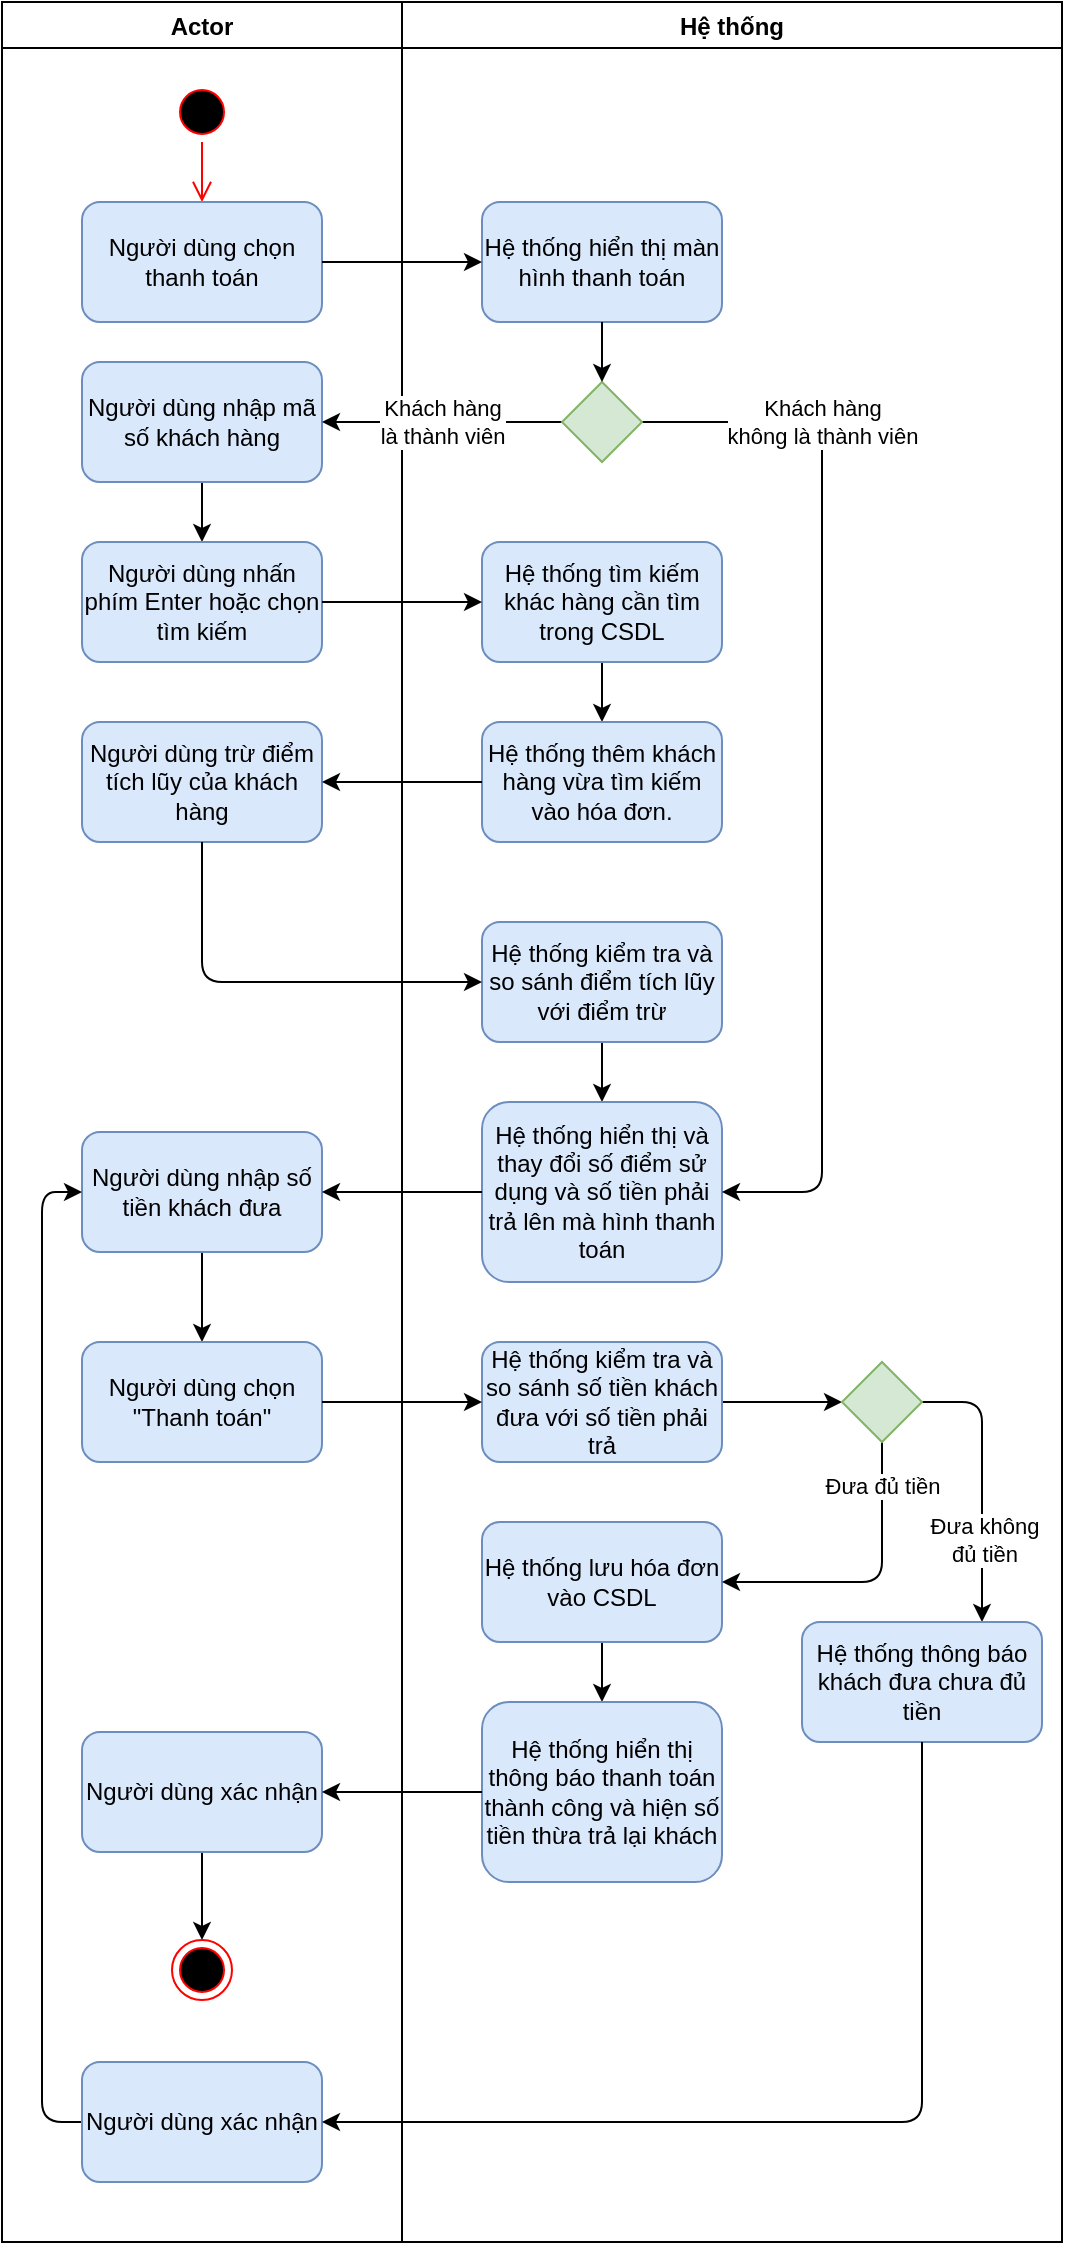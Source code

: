 <mxfile version="13.7.7" type="github">
  <diagram name="Page-1" id="e7e014a7-5840-1c2e-5031-d8a46d1fe8dd">
    <mxGraphModel dx="1673" dy="911" grid="1" gridSize="10" guides="1" tooltips="1" connect="1" arrows="1" fold="1" page="1" pageScale="1" pageWidth="1169" pageHeight="826" background="#ffffff" math="0" shadow="0">
      <root>
        <mxCell id="0" />
        <mxCell id="1" parent="0" />
        <mxCell id="EPgeIt9qa6LPqdc0Em-u-41" value="Actor" style="swimlane;" parent="1" vertex="1">
          <mxGeometry x="480" y="270" width="200" height="1120" as="geometry" />
        </mxCell>
        <mxCell id="EPgeIt9qa6LPqdc0Em-u-43" value="" style="ellipse;html=1;shape=startState;fillColor=#000000;strokeColor=#ff0000;" parent="EPgeIt9qa6LPqdc0Em-u-41" vertex="1">
          <mxGeometry x="85" y="40" width="30" height="30" as="geometry" />
        </mxCell>
        <mxCell id="EPgeIt9qa6LPqdc0Em-u-44" value="" style="edgeStyle=orthogonalEdgeStyle;html=1;verticalAlign=bottom;endArrow=open;endSize=8;strokeColor=#ff0000;" parent="EPgeIt9qa6LPqdc0Em-u-41" source="EPgeIt9qa6LPqdc0Em-u-43" edge="1">
          <mxGeometry relative="1" as="geometry">
            <mxPoint x="100" y="100" as="targetPoint" />
          </mxGeometry>
        </mxCell>
        <mxCell id="EPgeIt9qa6LPqdc0Em-u-45" value="Người dùng chọn thanh toán" style="rounded=1;whiteSpace=wrap;html=1;fillColor=#dae8fc;strokeColor=#6c8ebf;" parent="EPgeIt9qa6LPqdc0Em-u-41" vertex="1">
          <mxGeometry x="40" y="100" width="120" height="60" as="geometry" />
        </mxCell>
        <mxCell id="pZArfBMc74WeiyaJ4J_z-6" style="edgeStyle=orthogonalEdgeStyle;rounded=0;orthogonalLoop=1;jettySize=auto;html=1;exitX=0.5;exitY=1;exitDx=0;exitDy=0;entryX=0.5;entryY=0;entryDx=0;entryDy=0;" edge="1" parent="EPgeIt9qa6LPqdc0Em-u-41" source="EPgeIt9qa6LPqdc0Em-u-47" target="EPgeIt9qa6LPqdc0Em-u-48">
          <mxGeometry relative="1" as="geometry" />
        </mxCell>
        <mxCell id="EPgeIt9qa6LPqdc0Em-u-47" value="Người dùng nhập mã số khách hàng" style="rounded=1;whiteSpace=wrap;html=1;fillColor=#dae8fc;strokeColor=#6c8ebf;" parent="EPgeIt9qa6LPqdc0Em-u-41" vertex="1">
          <mxGeometry x="40" y="180" width="120" height="60" as="geometry" />
        </mxCell>
        <mxCell id="EPgeIt9qa6LPqdc0Em-u-48" value="Người dùng nhấn phím Enter hoặc chọn tìm kiếm" style="rounded=1;whiteSpace=wrap;html=1;fillColor=#dae8fc;strokeColor=#6c8ebf;" parent="EPgeIt9qa6LPqdc0Em-u-41" vertex="1">
          <mxGeometry x="40" y="270" width="120" height="60" as="geometry" />
        </mxCell>
        <mxCell id="EPgeIt9qa6LPqdc0Em-u-51" value="Người dùng trừ điểm tích lũy của khách hàng" style="rounded=1;whiteSpace=wrap;html=1;fillColor=#dae8fc;strokeColor=#6c8ebf;" parent="EPgeIt9qa6LPqdc0Em-u-41" vertex="1">
          <mxGeometry x="40" y="360" width="120" height="60" as="geometry" />
        </mxCell>
        <mxCell id="pZArfBMc74WeiyaJ4J_z-17" style="edgeStyle=orthogonalEdgeStyle;rounded=0;orthogonalLoop=1;jettySize=auto;html=1;exitX=0.5;exitY=1;exitDx=0;exitDy=0;entryX=0.5;entryY=0;entryDx=0;entryDy=0;" edge="1" parent="EPgeIt9qa6LPqdc0Em-u-41" source="pZArfBMc74WeiyaJ4J_z-13" target="pZArfBMc74WeiyaJ4J_z-14">
          <mxGeometry relative="1" as="geometry" />
        </mxCell>
        <mxCell id="pZArfBMc74WeiyaJ4J_z-13" value="Người dùng nhập số tiền khách đưa" style="rounded=1;whiteSpace=wrap;html=1;fillColor=#dae8fc;strokeColor=#6c8ebf;" vertex="1" parent="EPgeIt9qa6LPqdc0Em-u-41">
          <mxGeometry x="40" y="565" width="120" height="60" as="geometry" />
        </mxCell>
        <mxCell id="pZArfBMc74WeiyaJ4J_z-14" value="Người dùng chọn &quot;Thanh toán&quot;" style="rounded=1;whiteSpace=wrap;html=1;fillColor=#dae8fc;strokeColor=#6c8ebf;" vertex="1" parent="EPgeIt9qa6LPqdc0Em-u-41">
          <mxGeometry x="40" y="670" width="120" height="60" as="geometry" />
        </mxCell>
        <mxCell id="pZArfBMc74WeiyaJ4J_z-27" style="edgeStyle=orthogonalEdgeStyle;rounded=0;orthogonalLoop=1;jettySize=auto;html=1;exitX=0.5;exitY=1;exitDx=0;exitDy=0;entryX=0.5;entryY=0;entryDx=0;entryDy=0;" edge="1" parent="EPgeIt9qa6LPqdc0Em-u-41" source="pZArfBMc74WeiyaJ4J_z-24" target="pZArfBMc74WeiyaJ4J_z-26">
          <mxGeometry relative="1" as="geometry" />
        </mxCell>
        <mxCell id="pZArfBMc74WeiyaJ4J_z-24" value="Người dùng xác nhận" style="rounded=1;whiteSpace=wrap;html=1;fillColor=#dae8fc;strokeColor=#6c8ebf;" vertex="1" parent="EPgeIt9qa6LPqdc0Em-u-41">
          <mxGeometry x="40" y="865" width="120" height="60" as="geometry" />
        </mxCell>
        <mxCell id="pZArfBMc74WeiyaJ4J_z-26" value="" style="ellipse;html=1;shape=endState;fillColor=#000000;strokeColor=#ff0000;" vertex="1" parent="EPgeIt9qa6LPqdc0Em-u-41">
          <mxGeometry x="85" y="969" width="30" height="30" as="geometry" />
        </mxCell>
        <mxCell id="pZArfBMc74WeiyaJ4J_z-45" style="edgeStyle=orthogonalEdgeStyle;rounded=1;orthogonalLoop=1;jettySize=auto;html=1;exitX=0;exitY=0.5;exitDx=0;exitDy=0;entryX=0;entryY=0.5;entryDx=0;entryDy=0;" edge="1" parent="EPgeIt9qa6LPqdc0Em-u-41" source="pZArfBMc74WeiyaJ4J_z-43" target="pZArfBMc74WeiyaJ4J_z-13">
          <mxGeometry relative="1" as="geometry" />
        </mxCell>
        <mxCell id="pZArfBMc74WeiyaJ4J_z-43" value="Người dùng xác nhận" style="rounded=1;whiteSpace=wrap;html=1;fillColor=#dae8fc;strokeColor=#6c8ebf;" vertex="1" parent="EPgeIt9qa6LPqdc0Em-u-41">
          <mxGeometry x="40" y="1030" width="120" height="60" as="geometry" />
        </mxCell>
        <mxCell id="EPgeIt9qa6LPqdc0Em-u-42" value="Hệ thống" style="swimlane;" parent="1" vertex="1">
          <mxGeometry x="680" y="270" width="330" height="1120" as="geometry" />
        </mxCell>
        <mxCell id="EPgeIt9qa6LPqdc0Em-u-46" value="Hệ thống hiển thị màn hình thanh toán" style="rounded=1;whiteSpace=wrap;html=1;fillColor=#dae8fc;strokeColor=#6c8ebf;" parent="EPgeIt9qa6LPqdc0Em-u-42" vertex="1">
          <mxGeometry x="40" y="100" width="120" height="60" as="geometry" />
        </mxCell>
        <mxCell id="pZArfBMc74WeiyaJ4J_z-8" style="edgeStyle=orthogonalEdgeStyle;rounded=0;orthogonalLoop=1;jettySize=auto;html=1;exitX=0.5;exitY=1;exitDx=0;exitDy=0;entryX=0.5;entryY=0;entryDx=0;entryDy=0;" edge="1" parent="EPgeIt9qa6LPqdc0Em-u-42" source="EPgeIt9qa6LPqdc0Em-u-49" target="EPgeIt9qa6LPqdc0Em-u-50">
          <mxGeometry relative="1" as="geometry" />
        </mxCell>
        <mxCell id="EPgeIt9qa6LPqdc0Em-u-49" value="Hệ thống tìm kiếm khác hàng cần tìm trong CSDL" style="rounded=1;whiteSpace=wrap;html=1;fillColor=#dae8fc;strokeColor=#6c8ebf;" parent="EPgeIt9qa6LPqdc0Em-u-42" vertex="1">
          <mxGeometry x="40" y="270" width="120" height="60" as="geometry" />
        </mxCell>
        <mxCell id="EPgeIt9qa6LPqdc0Em-u-50" value="Hệ thống thêm khách hàng vừa tìm kiếm vào hóa đơn." style="rounded=1;whiteSpace=wrap;html=1;fillColor=#dae8fc;strokeColor=#6c8ebf;" parent="EPgeIt9qa6LPqdc0Em-u-42" vertex="1">
          <mxGeometry x="40" y="360" width="120" height="60" as="geometry" />
        </mxCell>
        <mxCell id="pZArfBMc74WeiyaJ4J_z-11" style="edgeStyle=orthogonalEdgeStyle;rounded=0;orthogonalLoop=1;jettySize=auto;html=1;exitX=0.5;exitY=1;exitDx=0;exitDy=0;" edge="1" parent="EPgeIt9qa6LPqdc0Em-u-42" source="EPgeIt9qa6LPqdc0Em-u-52" target="pZArfBMc74WeiyaJ4J_z-3">
          <mxGeometry relative="1" as="geometry" />
        </mxCell>
        <mxCell id="EPgeIt9qa6LPqdc0Em-u-52" value="Hệ thống kiểm tra và so sánh điểm tích lũy với điểm trừ" style="rounded=1;whiteSpace=wrap;html=1;fillColor=#dae8fc;strokeColor=#6c8ebf;" parent="EPgeIt9qa6LPqdc0Em-u-42" vertex="1">
          <mxGeometry x="40" y="460" width="120" height="60" as="geometry" />
        </mxCell>
        <mxCell id="pZArfBMc74WeiyaJ4J_z-3" value="Hệ thống hiển thị và thay đổi số điểm sử dụng và số tiền phải trả lên mà hình thanh toán" style="rounded=1;whiteSpace=wrap;html=1;fillColor=#dae8fc;strokeColor=#6c8ebf;" vertex="1" parent="EPgeIt9qa6LPqdc0Em-u-42">
          <mxGeometry x="40" y="550" width="120" height="90" as="geometry" />
        </mxCell>
        <mxCell id="pZArfBMc74WeiyaJ4J_z-38" style="edgeStyle=orthogonalEdgeStyle;rounded=1;orthogonalLoop=1;jettySize=auto;html=1;exitX=1;exitY=0.5;exitDx=0;exitDy=0;entryX=0;entryY=0.5;entryDx=0;entryDy=0;" edge="1" parent="EPgeIt9qa6LPqdc0Em-u-42" source="pZArfBMc74WeiyaJ4J_z-15" target="pZArfBMc74WeiyaJ4J_z-36">
          <mxGeometry relative="1" as="geometry" />
        </mxCell>
        <mxCell id="pZArfBMc74WeiyaJ4J_z-15" value="Hệ thống kiểm tra và so sánh số tiền khách đưa với số tiền phải trả" style="rounded=1;whiteSpace=wrap;html=1;fillColor=#dae8fc;strokeColor=#6c8ebf;" vertex="1" parent="EPgeIt9qa6LPqdc0Em-u-42">
          <mxGeometry x="40" y="670" width="120" height="60" as="geometry" />
        </mxCell>
        <mxCell id="pZArfBMc74WeiyaJ4J_z-23" style="edgeStyle=orthogonalEdgeStyle;rounded=0;orthogonalLoop=1;jettySize=auto;html=1;exitX=0.5;exitY=1;exitDx=0;exitDy=0;" edge="1" parent="EPgeIt9qa6LPqdc0Em-u-42" source="pZArfBMc74WeiyaJ4J_z-19" target="pZArfBMc74WeiyaJ4J_z-22">
          <mxGeometry relative="1" as="geometry" />
        </mxCell>
        <mxCell id="pZArfBMc74WeiyaJ4J_z-19" value="Hệ thống lưu hóa đơn vào CSDL" style="rounded=1;whiteSpace=wrap;html=1;fillColor=#dae8fc;strokeColor=#6c8ebf;" vertex="1" parent="EPgeIt9qa6LPqdc0Em-u-42">
          <mxGeometry x="40" y="760" width="120" height="60" as="geometry" />
        </mxCell>
        <mxCell id="pZArfBMc74WeiyaJ4J_z-22" value="Hệ thống hiển thị thông báo thanh toán thành công và hiện số tiền thừa trả lại khách" style="rounded=1;whiteSpace=wrap;html=1;fillColor=#dae8fc;strokeColor=#6c8ebf;" vertex="1" parent="EPgeIt9qa6LPqdc0Em-u-42">
          <mxGeometry x="40" y="850" width="120" height="90" as="geometry" />
        </mxCell>
        <mxCell id="pZArfBMc74WeiyaJ4J_z-37" style="edgeStyle=orthogonalEdgeStyle;rounded=1;orthogonalLoop=1;jettySize=auto;html=1;exitX=0.5;exitY=1;exitDx=0;exitDy=0;entryX=1;entryY=0.5;entryDx=0;entryDy=0;" edge="1" parent="EPgeIt9qa6LPqdc0Em-u-42" source="pZArfBMc74WeiyaJ4J_z-36" target="pZArfBMc74WeiyaJ4J_z-19">
          <mxGeometry relative="1" as="geometry" />
        </mxCell>
        <mxCell id="pZArfBMc74WeiyaJ4J_z-41" value="Đưa đủ tiền" style="edgeLabel;html=1;align=center;verticalAlign=middle;resizable=0;points=[];" vertex="1" connectable="0" parent="pZArfBMc74WeiyaJ4J_z-37">
          <mxGeometry x="-0.713" relative="1" as="geometry">
            <mxPoint as="offset" />
          </mxGeometry>
        </mxCell>
        <mxCell id="pZArfBMc74WeiyaJ4J_z-40" style="edgeStyle=orthogonalEdgeStyle;rounded=1;orthogonalLoop=1;jettySize=auto;html=1;exitX=1;exitY=0.5;exitDx=0;exitDy=0;entryX=0.75;entryY=0;entryDx=0;entryDy=0;" edge="1" parent="EPgeIt9qa6LPqdc0Em-u-42" source="pZArfBMc74WeiyaJ4J_z-36" target="pZArfBMc74WeiyaJ4J_z-39">
          <mxGeometry relative="1" as="geometry" />
        </mxCell>
        <mxCell id="pZArfBMc74WeiyaJ4J_z-42" value="Đưa không&lt;br&gt;đủ tiền" style="edgeLabel;html=1;align=center;verticalAlign=middle;resizable=0;points=[];" vertex="1" connectable="0" parent="pZArfBMc74WeiyaJ4J_z-40">
          <mxGeometry x="0.406" y="1" relative="1" as="geometry">
            <mxPoint as="offset" />
          </mxGeometry>
        </mxCell>
        <mxCell id="pZArfBMc74WeiyaJ4J_z-36" value="" style="rhombus;whiteSpace=wrap;html=1;fillColor=#d5e8d4;strokeColor=#82b366;" vertex="1" parent="EPgeIt9qa6LPqdc0Em-u-42">
          <mxGeometry x="220" y="680" width="40" height="40" as="geometry" />
        </mxCell>
        <mxCell id="pZArfBMc74WeiyaJ4J_z-39" value="Hệ thống thông báo khách đưa chưa đủ tiền" style="rounded=1;whiteSpace=wrap;html=1;fillColor=#dae8fc;strokeColor=#6c8ebf;" vertex="1" parent="EPgeIt9qa6LPqdc0Em-u-42">
          <mxGeometry x="200" y="810" width="120" height="60" as="geometry" />
        </mxCell>
        <mxCell id="pZArfBMc74WeiyaJ4J_z-4" style="edgeStyle=orthogonalEdgeStyle;rounded=0;orthogonalLoop=1;jettySize=auto;html=1;exitX=1;exitY=0.5;exitDx=0;exitDy=0;entryX=0;entryY=0.5;entryDx=0;entryDy=0;" edge="1" parent="1" source="EPgeIt9qa6LPqdc0Em-u-45" target="EPgeIt9qa6LPqdc0Em-u-46">
          <mxGeometry relative="1" as="geometry" />
        </mxCell>
        <mxCell id="pZArfBMc74WeiyaJ4J_z-7" style="edgeStyle=orthogonalEdgeStyle;rounded=0;orthogonalLoop=1;jettySize=auto;html=1;exitX=1;exitY=0.5;exitDx=0;exitDy=0;" edge="1" parent="1" source="EPgeIt9qa6LPqdc0Em-u-48" target="EPgeIt9qa6LPqdc0Em-u-49">
          <mxGeometry relative="1" as="geometry" />
        </mxCell>
        <mxCell id="pZArfBMc74WeiyaJ4J_z-9" style="edgeStyle=orthogonalEdgeStyle;rounded=0;orthogonalLoop=1;jettySize=auto;html=1;exitX=0;exitY=0.5;exitDx=0;exitDy=0;" edge="1" parent="1" source="EPgeIt9qa6LPqdc0Em-u-50" target="EPgeIt9qa6LPqdc0Em-u-51">
          <mxGeometry relative="1" as="geometry" />
        </mxCell>
        <mxCell id="pZArfBMc74WeiyaJ4J_z-10" style="edgeStyle=orthogonalEdgeStyle;rounded=1;orthogonalLoop=1;jettySize=auto;html=1;exitX=0.5;exitY=1;exitDx=0;exitDy=0;entryX=0;entryY=0.5;entryDx=0;entryDy=0;" edge="1" parent="1" source="EPgeIt9qa6LPqdc0Em-u-51" target="EPgeIt9qa6LPqdc0Em-u-52">
          <mxGeometry relative="1" as="geometry" />
        </mxCell>
        <mxCell id="pZArfBMc74WeiyaJ4J_z-16" style="edgeStyle=orthogonalEdgeStyle;rounded=0;orthogonalLoop=1;jettySize=auto;html=1;exitX=0;exitY=0.5;exitDx=0;exitDy=0;entryX=1;entryY=0.5;entryDx=0;entryDy=0;" edge="1" parent="1" source="pZArfBMc74WeiyaJ4J_z-3" target="pZArfBMc74WeiyaJ4J_z-13">
          <mxGeometry relative="1" as="geometry" />
        </mxCell>
        <mxCell id="pZArfBMc74WeiyaJ4J_z-18" style="edgeStyle=orthogonalEdgeStyle;rounded=0;orthogonalLoop=1;jettySize=auto;html=1;exitX=1;exitY=0.5;exitDx=0;exitDy=0;entryX=0;entryY=0.5;entryDx=0;entryDy=0;" edge="1" parent="1" source="pZArfBMc74WeiyaJ4J_z-14" target="pZArfBMc74WeiyaJ4J_z-15">
          <mxGeometry relative="1" as="geometry" />
        </mxCell>
        <mxCell id="pZArfBMc74WeiyaJ4J_z-28" style="edgeStyle=orthogonalEdgeStyle;rounded=1;orthogonalLoop=1;jettySize=auto;html=1;exitX=0;exitY=0.5;exitDx=0;exitDy=0;entryX=1;entryY=0.5;entryDx=0;entryDy=0;" edge="1" parent="1" source="pZArfBMc74WeiyaJ4J_z-22" target="pZArfBMc74WeiyaJ4J_z-24">
          <mxGeometry relative="1" as="geometry" />
        </mxCell>
        <mxCell id="pZArfBMc74WeiyaJ4J_z-31" style="edgeStyle=orthogonalEdgeStyle;rounded=1;orthogonalLoop=1;jettySize=auto;html=1;exitX=0;exitY=0.5;exitDx=0;exitDy=0;entryX=1;entryY=0.5;entryDx=0;entryDy=0;" edge="1" parent="1" source="pZArfBMc74WeiyaJ4J_z-29" target="EPgeIt9qa6LPqdc0Em-u-47">
          <mxGeometry relative="1" as="geometry" />
        </mxCell>
        <mxCell id="pZArfBMc74WeiyaJ4J_z-34" value="Khách hàng&lt;br&gt;là thành viên" style="edgeLabel;html=1;align=center;verticalAlign=middle;resizable=0;points=[];" vertex="1" connectable="0" parent="pZArfBMc74WeiyaJ4J_z-31">
          <mxGeometry x="0.167" y="1" relative="1" as="geometry">
            <mxPoint x="10" y="-1" as="offset" />
          </mxGeometry>
        </mxCell>
        <mxCell id="pZArfBMc74WeiyaJ4J_z-33" style="edgeStyle=orthogonalEdgeStyle;rounded=1;orthogonalLoop=1;jettySize=auto;html=1;exitX=1;exitY=0.5;exitDx=0;exitDy=0;entryX=1;entryY=0.5;entryDx=0;entryDy=0;" edge="1" parent="1" source="pZArfBMc74WeiyaJ4J_z-29" target="pZArfBMc74WeiyaJ4J_z-3">
          <mxGeometry relative="1" as="geometry">
            <Array as="points">
              <mxPoint x="890" y="480" />
              <mxPoint x="890" y="865" />
            </Array>
          </mxGeometry>
        </mxCell>
        <mxCell id="pZArfBMc74WeiyaJ4J_z-35" value="Khách hàng&lt;br&gt;không là thành viên" style="edgeLabel;html=1;align=center;verticalAlign=middle;resizable=0;points=[];" vertex="1" connectable="0" parent="pZArfBMc74WeiyaJ4J_z-33">
          <mxGeometry x="-0.911" y="2" relative="1" as="geometry">
            <mxPoint x="66.47" y="1.98" as="offset" />
          </mxGeometry>
        </mxCell>
        <mxCell id="pZArfBMc74WeiyaJ4J_z-29" value="" style="rhombus;whiteSpace=wrap;html=1;fillColor=#d5e8d4;strokeColor=#82b366;" vertex="1" parent="1">
          <mxGeometry x="760" y="460" width="40" height="40" as="geometry" />
        </mxCell>
        <mxCell id="pZArfBMc74WeiyaJ4J_z-32" style="edgeStyle=orthogonalEdgeStyle;rounded=1;orthogonalLoop=1;jettySize=auto;html=1;exitX=0.5;exitY=1;exitDx=0;exitDy=0;" edge="1" parent="1" source="EPgeIt9qa6LPqdc0Em-u-46" target="pZArfBMc74WeiyaJ4J_z-29">
          <mxGeometry relative="1" as="geometry" />
        </mxCell>
        <mxCell id="pZArfBMc74WeiyaJ4J_z-44" style="edgeStyle=orthogonalEdgeStyle;rounded=1;orthogonalLoop=1;jettySize=auto;html=1;exitX=0.5;exitY=1;exitDx=0;exitDy=0;entryX=1;entryY=0.5;entryDx=0;entryDy=0;" edge="1" parent="1" source="pZArfBMc74WeiyaJ4J_z-39" target="pZArfBMc74WeiyaJ4J_z-43">
          <mxGeometry relative="1" as="geometry" />
        </mxCell>
      </root>
    </mxGraphModel>
  </diagram>
</mxfile>
